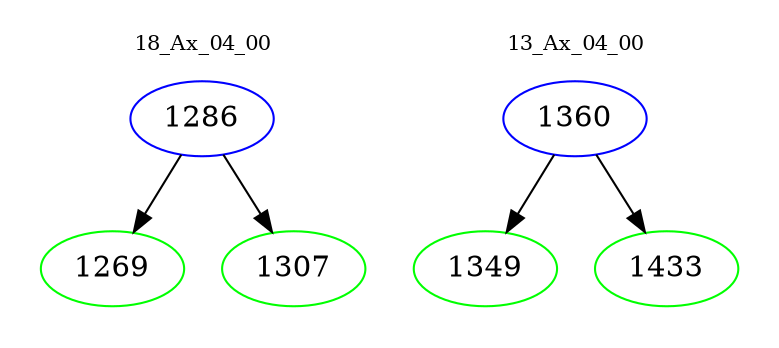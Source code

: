 digraph{
subgraph cluster_0 {
color = white
label = "18_Ax_04_00";
fontsize=10;
T0_1286 [label="1286", color="blue"]
T0_1286 -> T0_1269 [color="black"]
T0_1269 [label="1269", color="green"]
T0_1286 -> T0_1307 [color="black"]
T0_1307 [label="1307", color="green"]
}
subgraph cluster_1 {
color = white
label = "13_Ax_04_00";
fontsize=10;
T1_1360 [label="1360", color="blue"]
T1_1360 -> T1_1349 [color="black"]
T1_1349 [label="1349", color="green"]
T1_1360 -> T1_1433 [color="black"]
T1_1433 [label="1433", color="green"]
}
}

